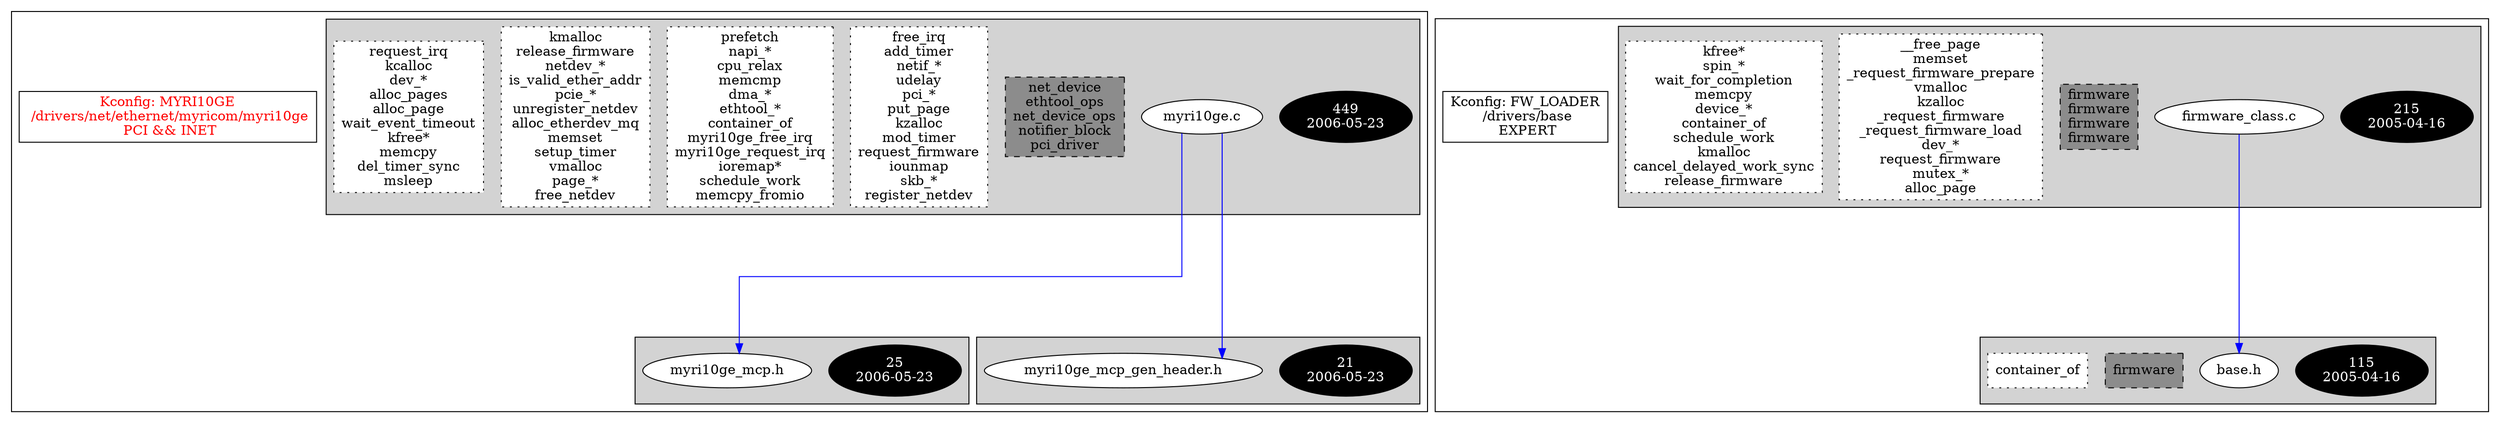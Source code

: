 digraph Driver {
	ranksep=2;
	splines=ortho;
	//Symbol: MYRI10GE
	subgraph "cluster_MYRI10GE"{
		subgraph "cluster_myri10ge.c" {
			style=filled
			"commit_myri10ge.c" [style=filled, fillcolor=black, fontcolor=white, label="449\n2006-05-23"];
			"myri10ge.c" [style=filled, fillcolor=white, fontcolor=black, label="myri10ge.c\n"];
			"structs-myri10ge.c" [style="filled,dashed" shape=box, fillcolor=grey55, fontcolor=black, label="net_device\nethtool_ops\nnet_device_ops\nnotifier_block\npci_driver\n"];
			"funccall4-myri10ge.c" [style="filled,dotted" shape=box, fillcolor=white, fontcolor=black, label="free_irq\nadd_timer\nnetif_*\nudelay\npci_*\nput_page\nkzalloc\nmod_timer\nrequest_firmware\niounmap\nskb_*\nregister_netdev\n"];
			"funccall3-myri10ge.c" [style="filled,dotted" shape=box, fillcolor=white, fontcolor=black, label="prefetch\nnapi_*\ncpu_relax\nmemcmp\ndma_*\nethtool_*\ncontainer_of\nmyri10ge_free_irq\nmyri10ge_request_irq\nioremap*\nschedule_work\nmemcpy_fromio\n"];
			"funccall2-myri10ge.c" [style="filled,dotted" shape=box, fillcolor=white, fontcolor=black, label="kmalloc\nrelease_firmware\nnetdev_*\nis_valid_ether_addr\npcie_*\nunregister_netdev\nalloc_etherdev_mq\nmemset\nsetup_timer\nvmalloc\npage_*\nfree_netdev\n"];
			"funccall1-myri10ge.c" [style="filled,dotted" shape=box, fillcolor=white, fontcolor=black, label="request_irq\nkcalloc\ndev_*\nalloc_pages\nalloc_page\nwait_event_timeout\nkfree*\nmemcpy\ndel_timer_sync\nmsleep\n"];
		}
		subgraph "cluster_myri10ge_mcp.h" {
			style=filled
			"commit_myri10ge_mcp.h" [style=filled, fillcolor=black, fontcolor=white, label="25\n2006-05-23"];
			"myri10ge_mcp.h" [style=filled, fillcolor=white, fontcolor=black, label="myri10ge_mcp.h\n"];
		}
		subgraph "cluster_myri10ge_mcp_gen_header.h" {
			style=filled
			"commit_myri10ge_mcp_gen_header.h" [style=filled, fillcolor=black, fontcolor=white, label="21\n2006-05-23"];
			"myri10ge_mcp_gen_header.h" [style=filled, fillcolor=white, fontcolor=black, label="myri10ge_mcp_gen_header.h\n"];
		}
		"K:MYRI10GE" [label="Kconfig: MYRI10GE\n /drivers/net/ethernet/myricom/myri10ge\n  PCI && INET ", shape=box, fontcolor=red];
	}
	//Symbol: FW_LOADER
	subgraph "cluster_FW_LOADER"{
		subgraph "cluster_firmware_class.c" {
			style=filled
			"commit_firmware_class.c" [style=filled, fillcolor=black, fontcolor=white, label="215\n2005-04-16"];
			"firmware_class.c" [style=filled, fillcolor=white, fontcolor=black, label="firmware_class.c\n"];
			"structs-firmware_class.c" [style="filled,dashed" shape=box, fillcolor=grey55, fontcolor=black, label="firmware\nfirmware\nfirmware\nfirmware\n"];
			"funccall2-firmware_class.c" [style="filled,dotted" shape=box, fillcolor=white, fontcolor=black, label="__free_page\nmemset\n_request_firmware_prepare\nvmalloc\nkzalloc\n_request_firmware\n_request_firmware_load\ndev_*\nrequest_firmware\nmutex_*\nalloc_page\n"];
			"funccall1-firmware_class.c" [style="filled,dotted" shape=box, fillcolor=white, fontcolor=black, label="kfree*\nspin_*\nwait_for_completion\nmemcpy\ndevice_*\ncontainer_of\nschedule_work\nkmalloc\ncancel_delayed_work_sync\nrelease_firmware\n"];
		}
		subgraph "cluster_base.h" {
			style=filled
			"commit_base.h" [style=filled, fillcolor=black, fontcolor=white, label="115\n2005-04-16"];
			"base.h" [style=filled, fillcolor=white, fontcolor=black, label="base.h\n"];
			"structs-base.h" [style="filled,dashed" shape=box, fillcolor=grey55, fontcolor=black, label="firmware\n"];
			"funccall0-base.h" [style="filled,dotted" shape=box, fillcolor=white, fontcolor=black, label="container_of\n"];
		}
		"K:FW_LOADER" [label="Kconfig: FW_LOADER\n /drivers/base\n  EXPERT ", shape=box];
	}
"myri10ge.c" -> "myri10ge_mcp.h"[color=blue];
"myri10ge.c" -> "myri10ge_mcp_gen_header.h"[color=blue];
"firmware_class.c" -> "base.h"[color=blue];
}
